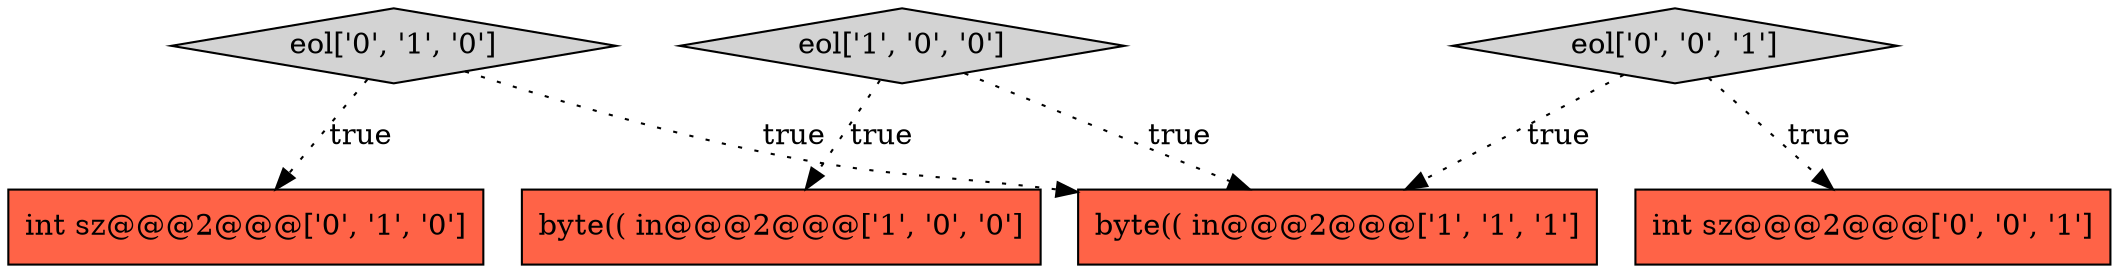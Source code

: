 digraph {
2 [style = filled, label = "byte(( in@@@2@@@['1', '1', '1']", fillcolor = tomato, shape = box image = "AAA0AAABBB1BBB"];
5 [style = filled, label = "int sz@@@2@@@['0', '0', '1']", fillcolor = tomato, shape = box image = "AAA0AAABBB3BBB"];
3 [style = filled, label = "eol['0', '1', '0']", fillcolor = lightgray, shape = diamond image = "AAA0AAABBB2BBB"];
0 [style = filled, label = "eol['1', '0', '0']", fillcolor = lightgray, shape = diamond image = "AAA0AAABBB1BBB"];
1 [style = filled, label = "byte(( in@@@2@@@['1', '0', '0']", fillcolor = tomato, shape = box image = "AAA0AAABBB1BBB"];
6 [style = filled, label = "eol['0', '0', '1']", fillcolor = lightgray, shape = diamond image = "AAA0AAABBB3BBB"];
4 [style = filled, label = "int sz@@@2@@@['0', '1', '0']", fillcolor = tomato, shape = box image = "AAA0AAABBB2BBB"];
0->2 [style = dotted, label="true"];
6->5 [style = dotted, label="true"];
0->1 [style = dotted, label="true"];
6->2 [style = dotted, label="true"];
3->4 [style = dotted, label="true"];
3->2 [style = dotted, label="true"];
}
